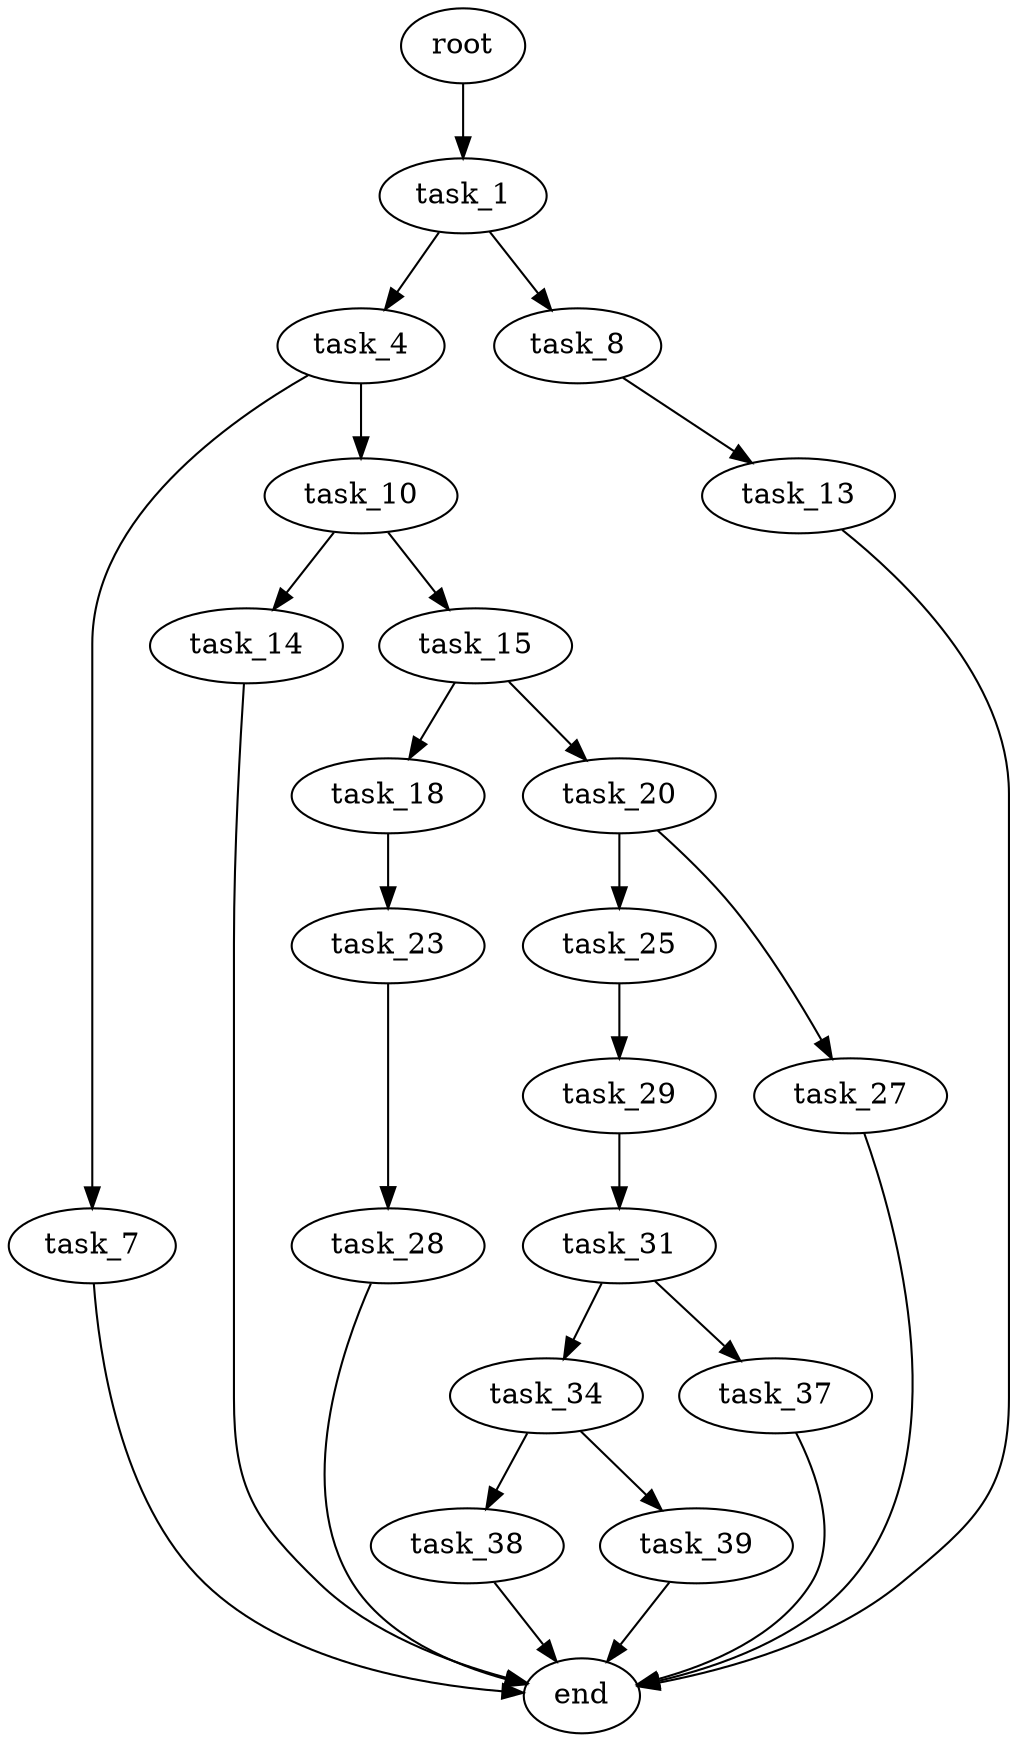 digraph G {
  root [size="0.000000"];
  task_1 [size="134217728000.000000"];
  task_4 [size="536202559806.000000"];
  task_8 [size="68719476736.000000"];
  task_7 [size="71311026475.000000"];
  task_10 [size="4764432986.000000"];
  end [size="0.000000"];
  task_13 [size="66079659764.000000"];
  task_14 [size="307078786305.000000"];
  task_15 [size="1326987139.000000"];
  task_18 [size="183818676516.000000"];
  task_20 [size="419355270.000000"];
  task_23 [size="782757789696.000000"];
  task_25 [size="6917067873.000000"];
  task_27 [size="8589934592.000000"];
  task_28 [size="3261623583.000000"];
  task_29 [size="107706513005.000000"];
  task_31 [size="8472206226.000000"];
  task_34 [size="42972343532.000000"];
  task_37 [size="16811658692.000000"];
  task_38 [size="10336099590.000000"];
  task_39 [size="60520636703.000000"];

  root -> task_1 [size="1.000000"];
  task_1 -> task_4 [size="209715200.000000"];
  task_1 -> task_8 [size="209715200.000000"];
  task_4 -> task_7 [size="838860800.000000"];
  task_4 -> task_10 [size="838860800.000000"];
  task_8 -> task_13 [size="134217728.000000"];
  task_7 -> end [size="1.000000"];
  task_10 -> task_14 [size="75497472.000000"];
  task_10 -> task_15 [size="75497472.000000"];
  task_13 -> end [size="1.000000"];
  task_14 -> end [size="1.000000"];
  task_15 -> task_18 [size="33554432.000000"];
  task_15 -> task_20 [size="33554432.000000"];
  task_18 -> task_23 [size="209715200.000000"];
  task_20 -> task_25 [size="33554432.000000"];
  task_20 -> task_27 [size="33554432.000000"];
  task_23 -> task_28 [size="679477248.000000"];
  task_25 -> task_29 [size="209715200.000000"];
  task_27 -> end [size="1.000000"];
  task_28 -> end [size="1.000000"];
  task_29 -> task_31 [size="75497472.000000"];
  task_31 -> task_34 [size="301989888.000000"];
  task_31 -> task_37 [size="301989888.000000"];
  task_34 -> task_38 [size="679477248.000000"];
  task_34 -> task_39 [size="679477248.000000"];
  task_37 -> end [size="1.000000"];
  task_38 -> end [size="1.000000"];
  task_39 -> end [size="1.000000"];
}
